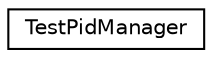 digraph "类继承关系图"
{
  edge [fontname="Helvetica",fontsize="10",labelfontname="Helvetica",labelfontsize="10"];
  node [fontname="Helvetica",fontsize="10",shape=record];
  rankdir="LR";
  Node0 [label="TestPidManager",height=0.2,width=0.4,color="black", fillcolor="white", style="filled",URL="$d7/d7b/class_test_pid_manager.html"];
}
